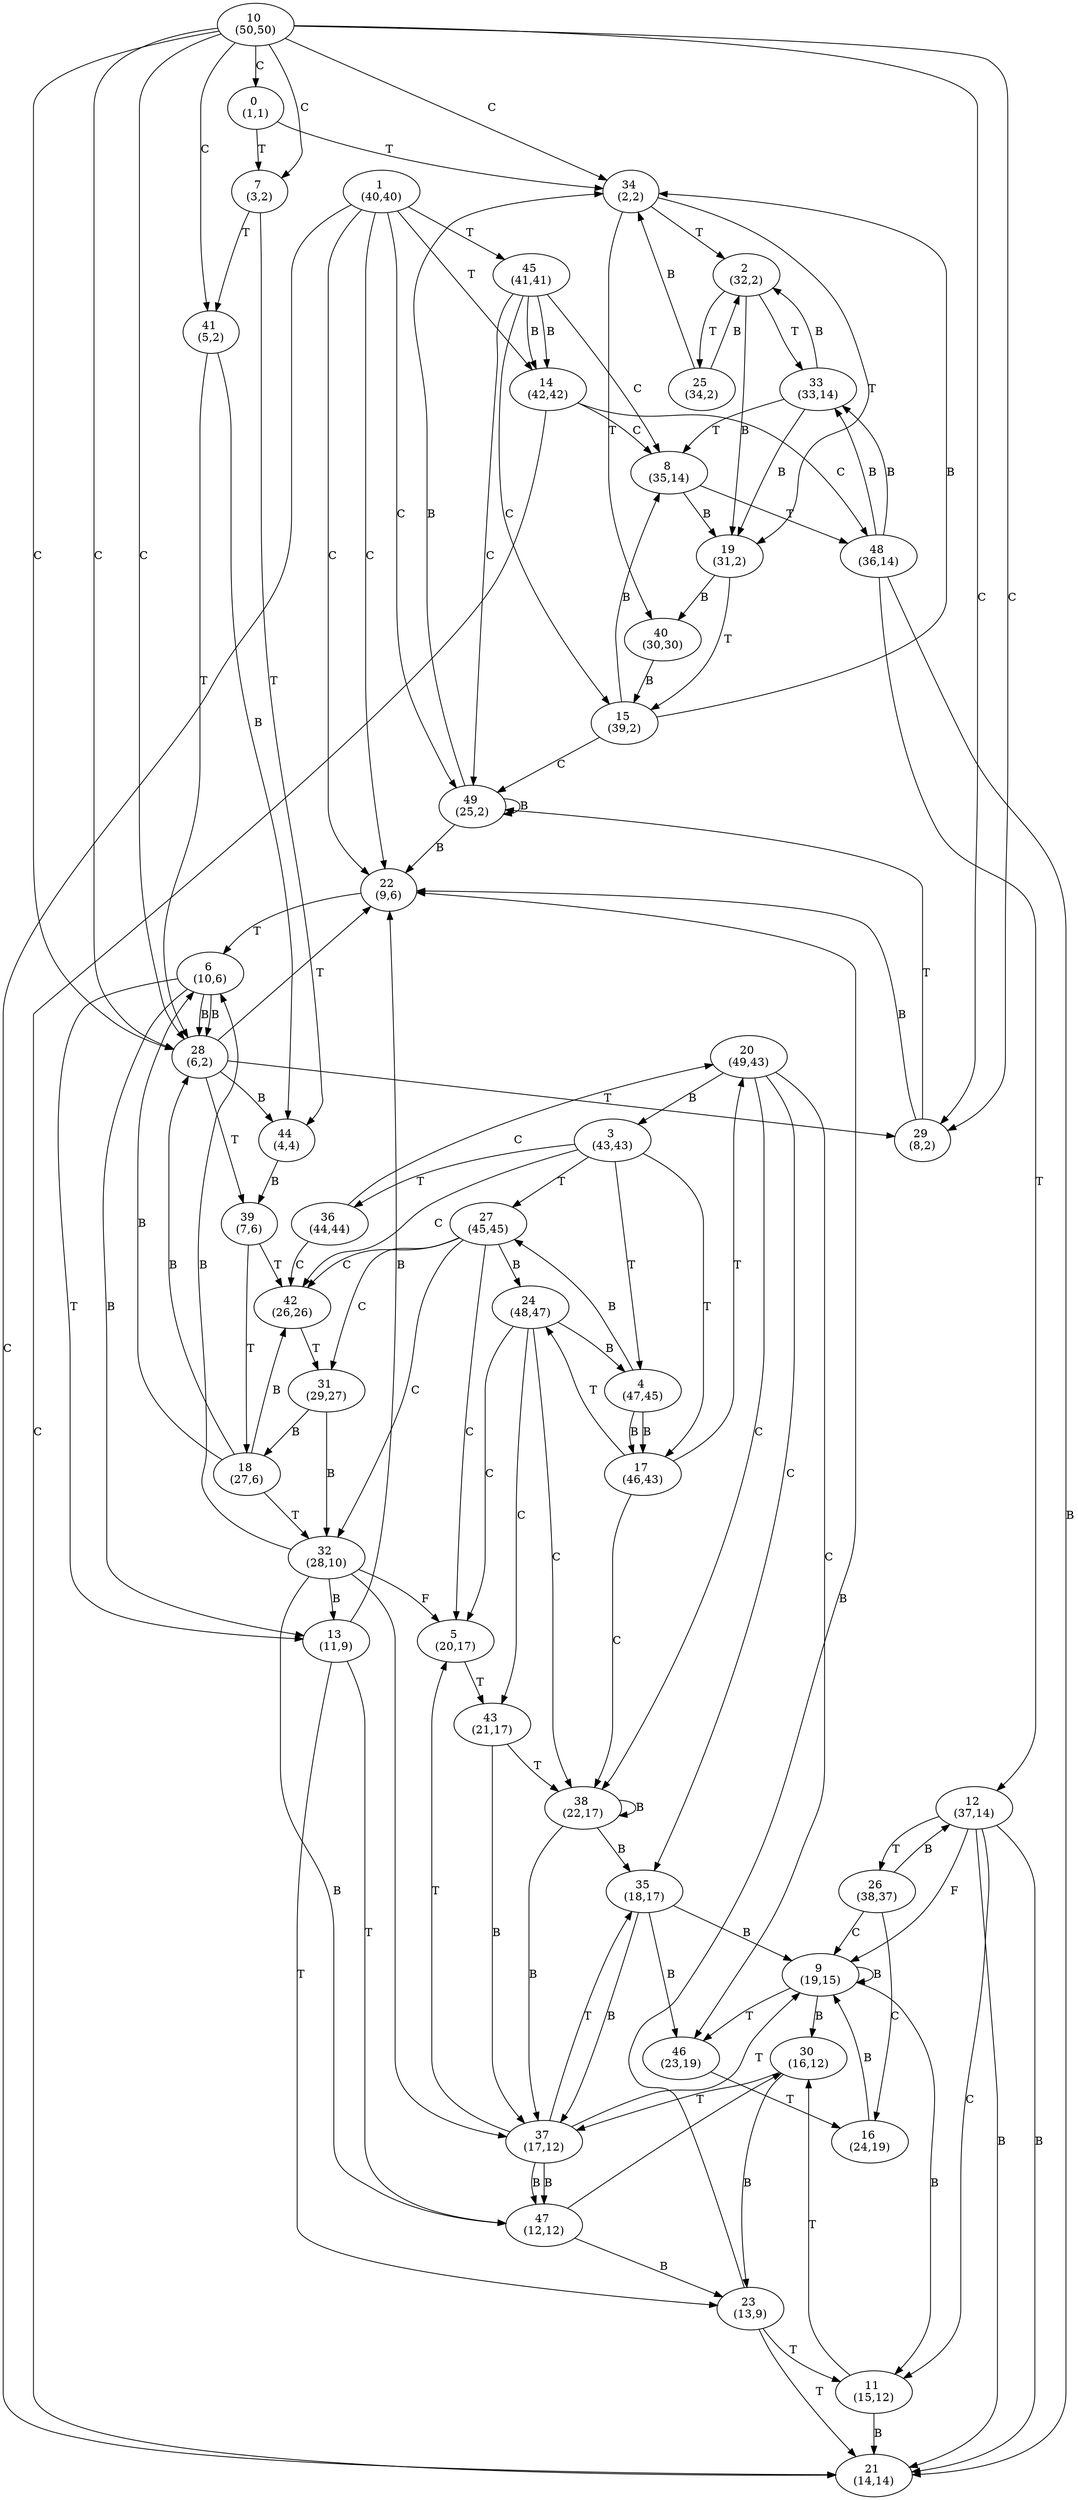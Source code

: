 digraph g{
0 [label = "0 \n(1,1)"]
0 -> 34 [label = "T"]
0 -> 7 [label = "T"]
1 [label = "1 \n(40,40)"]
1 -> 49 [label = "C"]
1 -> 22 [label = "C"]
1 -> 22 [label = "C"]
1 -> 21 [label = "C"]
1 -> 45 [label = "T"]
1 -> 14 [label = "T"]
2 [label = "2 \n(32,2)"]
2 -> 33 [label = "T"]
2 -> 25 [label = "T"]
2 -> 19 [label = "B"]
3 [label = "3 \n(43,43)"]
3 -> 42 [label = "C"]
3 -> 36 [label = "T"]
3 -> 27 [label = "T"]
3 -> 17 [label = "T"]
3 -> 4 [label = "T"]
4 [label = "4 \n(47,45)"]
4 -> 27 [label = "B"]
4 -> 17 [label = "B"]
4 -> 17 [label = "B"]
5 [label = "5 \n(20,17)"]
5 -> 43 [label = "T"]
6 [label = "6 \n(10,6)"]
6 -> 28 [label = "B"]
6 -> 28 [label = "B"]
6 -> 13 [label = "T"]
6 -> 13 [label = "B"]
7 [label = "7 \n(3,2)"]
7 -> 44 [label = "T"]
7 -> 41 [label = "T"]
8 [label = "8 \n(35,14)"]
8 -> 48 [label = "T"]
8 -> 19 [label = "B"]
9 [label = "9 \n(19,15)"]
9 -> 46 [label = "T"]
9 -> 30 [label = "B"]
9 -> 11 [label = "B"]
9 -> 9 [label = "B"]
10 [label = "10 \n(50,50)"]
10 -> 41 [label = "C"]
10 -> 34 [label = "C"]
10 -> 29 [label = "C"]
10 -> 29 [label = "C"]
10 -> 28 [label = "C"]
10 -> 28 [label = "C"]
10 -> 28 [label = "C"]
10 -> 7 [label = "C"]
10 -> 0 [label = "C"]
11 [label = "11 \n(15,12)"]
11 -> 30 [label = "T"]
11 -> 21 [label = "B"]
12 [label = "12 \n(37,14)"]
12 -> 26 [label = "T"]
12 -> 21 [label = "B"]
12 -> 21 [label = "B"]
12 -> 11 [label = "C"]
12 -> 9 [label = "F"]
13 [label = "13 \n(11,9)"]
13 -> 47 [label = "T"]
13 -> 23 [label = "T"]
13 -> 22 [label = "B"]
14 [label = "14 \n(42,42)"]
14 -> 48 [label = "C"]
14 -> 21 [label = "C"]
14 -> 8 [label = "C"]
15 [label = "15 \n(39,2)"]
15 -> 49 [label = "C"]
15 -> 34 [label = "B"]
15 -> 8 [label = "B"]
16 [label = "16 \n(24,19)"]
16 -> 9 [label = "B"]
17 [label = "17 \n(46,43)"]
17 -> 38 [label = "C"]
17 -> 24 [label = "T"]
17 -> 20 [label = "T"]
18 [label = "18 \n(27,6)"]
18 -> 42 [label = "B"]
18 -> 32 [label = "T"]
18 -> 28 [label = "B"]
18 -> 6 [label = "B"]
19 [label = "19 \n(31,2)"]
19 -> 40 [label = "B"]
19 -> 15 [label = "T"]
20 [label = "20 \n(49,43)"]
20 -> 46 [label = "C"]
20 -> 38 [label = "C"]
20 -> 35 [label = "C"]
20 -> 3 [label = "B"]
21 [label = "21 \n(14,14)"]
22 [label = "22 \n(9,6)"]
22 -> 6 [label = "T"]
23 [label = "23 \n(13,9)"]
23 -> 22 [label = "B"]
23 -> 21 [label = "T"]
23 -> 11 [label = "T"]
24 [label = "24 \n(48,47)"]
24 -> 43 [label = "C"]
24 -> 38 [label = "C"]
24 -> 5 [label = "C"]
24 -> 4 [label = "B"]
25 [label = "25 \n(34,2)"]
25 -> 34 [label = "B"]
25 -> 2 [label = "B"]
26 [label = "26 \n(38,37)"]
26 -> 16 [label = "C"]
26 -> 12 [label = "B"]
26 -> 9 [label = "C"]
27 [label = "27 \n(45,45)"]
27 -> 42 [label = "C"]
27 -> 31 [label = "C"]
27 -> 32 [label = "C"]
27 -> 24 [label = "B"]
27 -> 5 [label = "C"]
28 [label = "28 \n(6,2)"]
28 -> 44 [label = "B"]
28 -> 39 [label = "T"]
28 -> 29 [label = "T"]
28 -> 22 [label = "T"]
29 [label = "29 \n(8,2)"]
29 -> 49 [label = "T"]
29 -> 22 [label = "B"]
30 [label = "30 \n(16,12)"]
30 -> 37 [label = "T"]
30 -> 23 [label = "B"]
31 [label = "31 \n(29,27)"]
31 -> 32 [label = "B"]
31 -> 18 [label = "B"]
32 [label = "32 \n(28,10)"]
32 -> 47 [label = "B"]
32 -> 37 
32 -> 13 [label = "B"]
32 -> 6 [label = "B"]
32 -> 5 [label = "F"]
33 [label = "33 \n(33,14)"]
33 -> 19 [label = "B"]
33 -> 8 [label = "T"]
33 -> 2 [label = "B"]
34 [label = "34 \n(2,2)"]
34 -> 40 [label = "T"]
34 -> 19 [label = "T"]
34 -> 2 [label = "T"]
35 [label = "35 \n(18,17)"]
35 -> 46 [label = "B"]
35 -> 37 [label = "B"]
35 -> 9 [label = "B"]
36 [label = "36 \n(44,44)"]
36 -> 42 [label = "C"]
36 -> 20 [label = "C"]
37 [label = "37 \n(17,12)"]
37 -> 47 [label = "B"]
37 -> 47 [label = "B"]
37 -> 35 [label = "T"]
37 -> 9 [label = "T"]
37 -> 5 [label = "T"]
38 [label = "38 \n(22,17)"]
38 -> 38 [label = "B"]
38 -> 37 [label = "B"]
38 -> 35 [label = "B"]
39 [label = "39 \n(7,6)"]
39 -> 42 [label = "T"]
39 -> 18 [label = "T"]
40 [label = "40 \n(30,30)"]
40 -> 15 [label = "B"]
41 [label = "41 \n(5,2)"]
41 -> 44 [label = "B"]
41 -> 28 [label = "T"]
42 [label = "42 \n(26,26)"]
42 -> 31 [label = "T"]
43 [label = "43 \n(21,17)"]
43 -> 38 [label = "T"]
43 -> 37 [label = "B"]
44 [label = "44 \n(4,4)"]
44 -> 39 [label = "B"]
45 [label = "45 \n(41,41)"]
45 -> 49 [label = "C"]
45 -> 15 [label = "C"]
45 -> 14 [label = "B"]
45 -> 14 [label = "B"]
45 -> 8 [label = "C"]
46 [label = "46 \n(23,19)"]
46 -> 16 [label = "T"]
47 [label = "47 \n(12,12)"]
47 -> 30 
47 -> 23 [label = "B"]
48 [label = "48 \n(36,14)"]
48 -> 33 [label = "B"]
48 -> 33 [label = "B"]
48 -> 21 [label = "B"]
48 -> 12 [label = "T"]
49 [label = "49 \n(25,2)"]
49 -> 49 [label = "B"]
49 -> 22 [label = "B"]
49 -> 34 [label = "B"]
}
